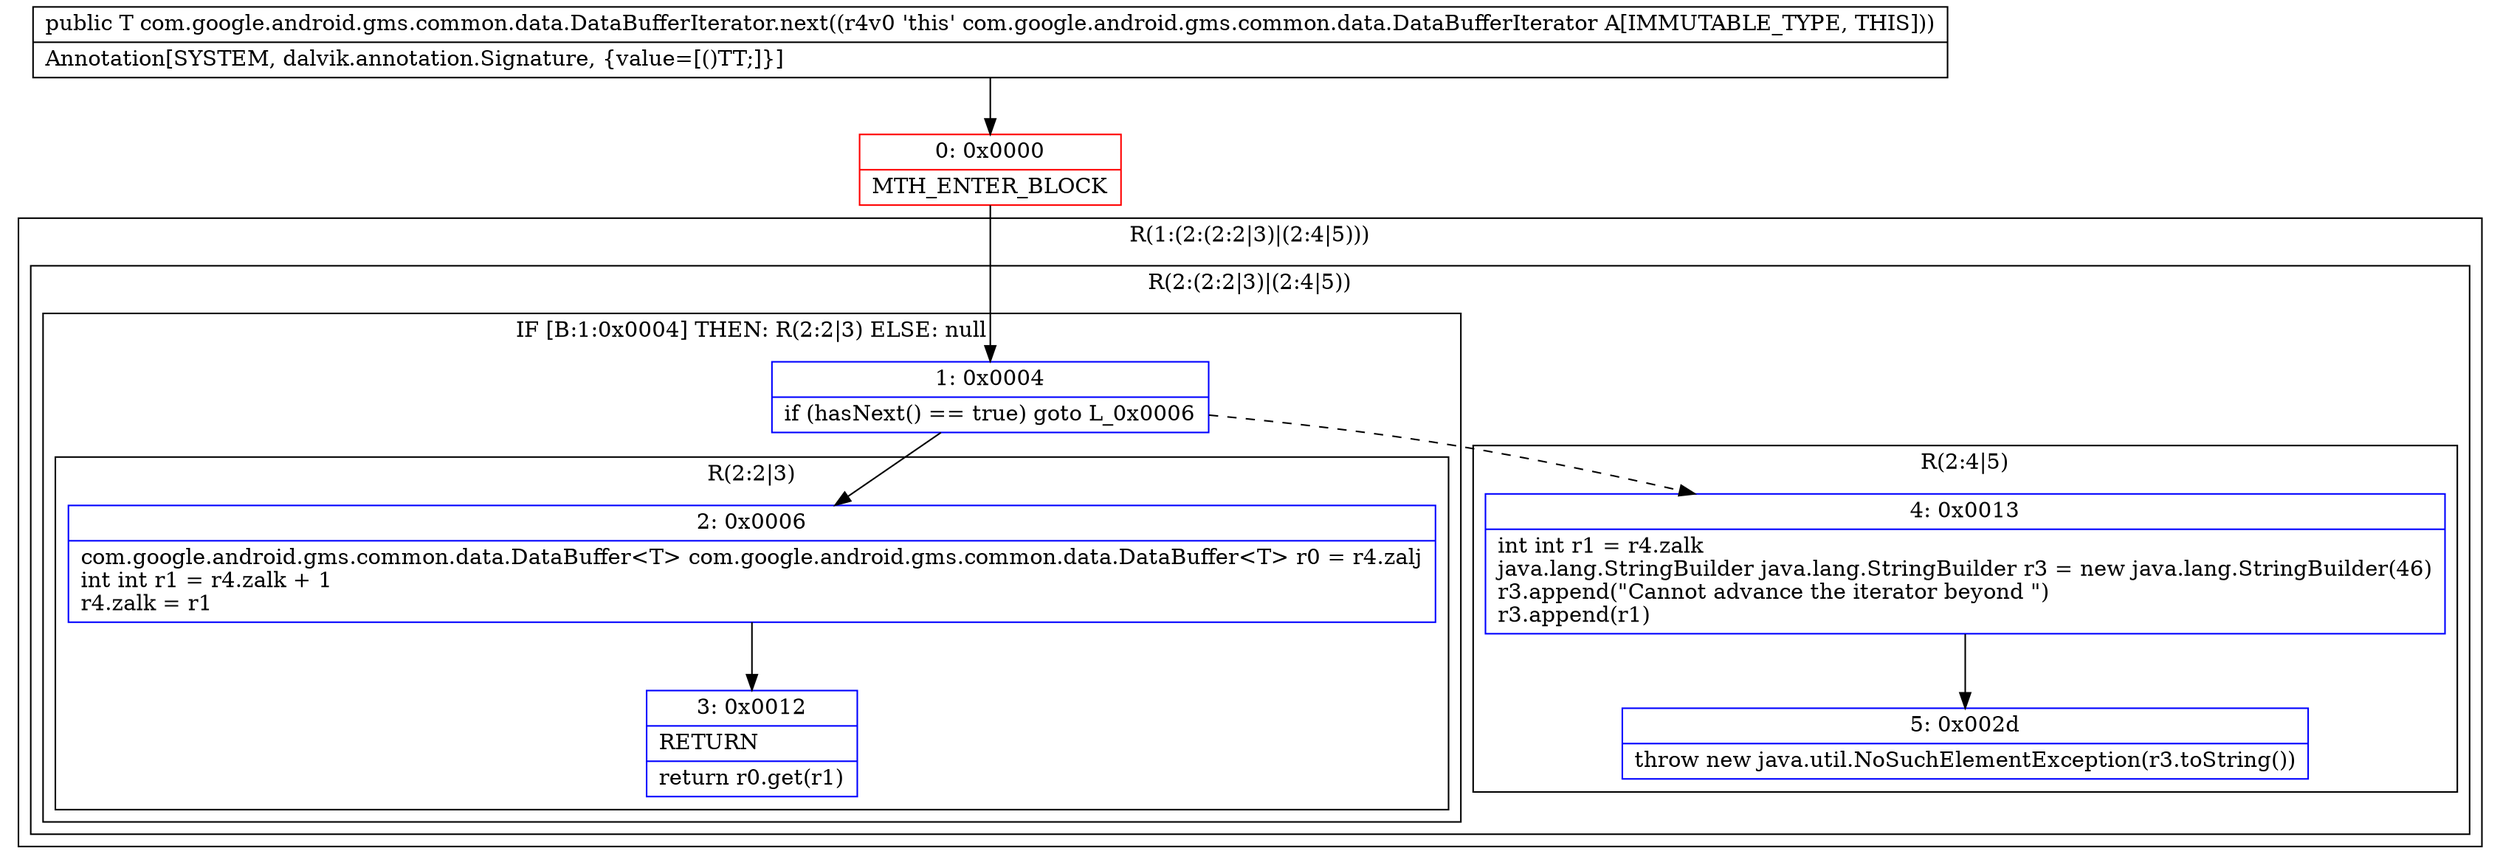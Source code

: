 digraph "CFG forcom.google.android.gms.common.data.DataBufferIterator.next()Ljava\/lang\/Object;" {
subgraph cluster_Region_468035260 {
label = "R(1:(2:(2:2|3)|(2:4|5)))";
node [shape=record,color=blue];
subgraph cluster_Region_775451945 {
label = "R(2:(2:2|3)|(2:4|5))";
node [shape=record,color=blue];
subgraph cluster_IfRegion_1957072537 {
label = "IF [B:1:0x0004] THEN: R(2:2|3) ELSE: null";
node [shape=record,color=blue];
Node_1 [shape=record,label="{1\:\ 0x0004|if (hasNext() == true) goto L_0x0006\l}"];
subgraph cluster_Region_1785458808 {
label = "R(2:2|3)";
node [shape=record,color=blue];
Node_2 [shape=record,label="{2\:\ 0x0006|com.google.android.gms.common.data.DataBuffer\<T\> com.google.android.gms.common.data.DataBuffer\<T\> r0 = r4.zalj\lint int r1 = r4.zalk + 1\lr4.zalk = r1\l}"];
Node_3 [shape=record,label="{3\:\ 0x0012|RETURN\l|return r0.get(r1)\l}"];
}
}
subgraph cluster_Region_281958620 {
label = "R(2:4|5)";
node [shape=record,color=blue];
Node_4 [shape=record,label="{4\:\ 0x0013|int int r1 = r4.zalk\ljava.lang.StringBuilder java.lang.StringBuilder r3 = new java.lang.StringBuilder(46)\lr3.append(\"Cannot advance the iterator beyond \")\lr3.append(r1)\l}"];
Node_5 [shape=record,label="{5\:\ 0x002d|throw new java.util.NoSuchElementException(r3.toString())\l}"];
}
}
}
Node_0 [shape=record,color=red,label="{0\:\ 0x0000|MTH_ENTER_BLOCK\l}"];
MethodNode[shape=record,label="{public T com.google.android.gms.common.data.DataBufferIterator.next((r4v0 'this' com.google.android.gms.common.data.DataBufferIterator A[IMMUTABLE_TYPE, THIS]))  | Annotation[SYSTEM, dalvik.annotation.Signature, \{value=[()TT;]\}]\l}"];
MethodNode -> Node_0;
Node_1 -> Node_2;
Node_1 -> Node_4[style=dashed];
Node_2 -> Node_3;
Node_4 -> Node_5;
Node_0 -> Node_1;
}

